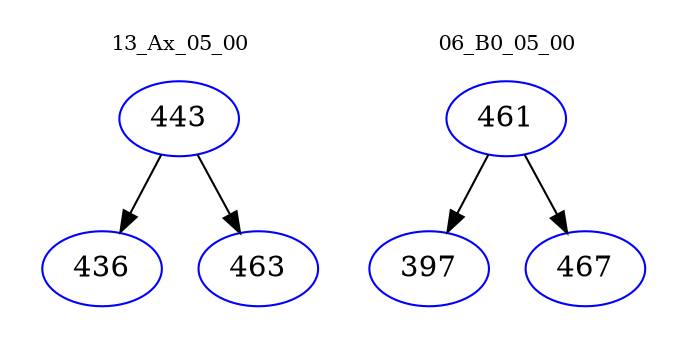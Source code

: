digraph{
subgraph cluster_0 {
color = white
label = "13_Ax_05_00";
fontsize=10;
T0_443 [label="443", color="blue"]
T0_443 -> T0_436 [color="black"]
T0_436 [label="436", color="blue"]
T0_443 -> T0_463 [color="black"]
T0_463 [label="463", color="blue"]
}
subgraph cluster_1 {
color = white
label = "06_B0_05_00";
fontsize=10;
T1_461 [label="461", color="blue"]
T1_461 -> T1_397 [color="black"]
T1_397 [label="397", color="blue"]
T1_461 -> T1_467 [color="black"]
T1_467 [label="467", color="blue"]
}
}
